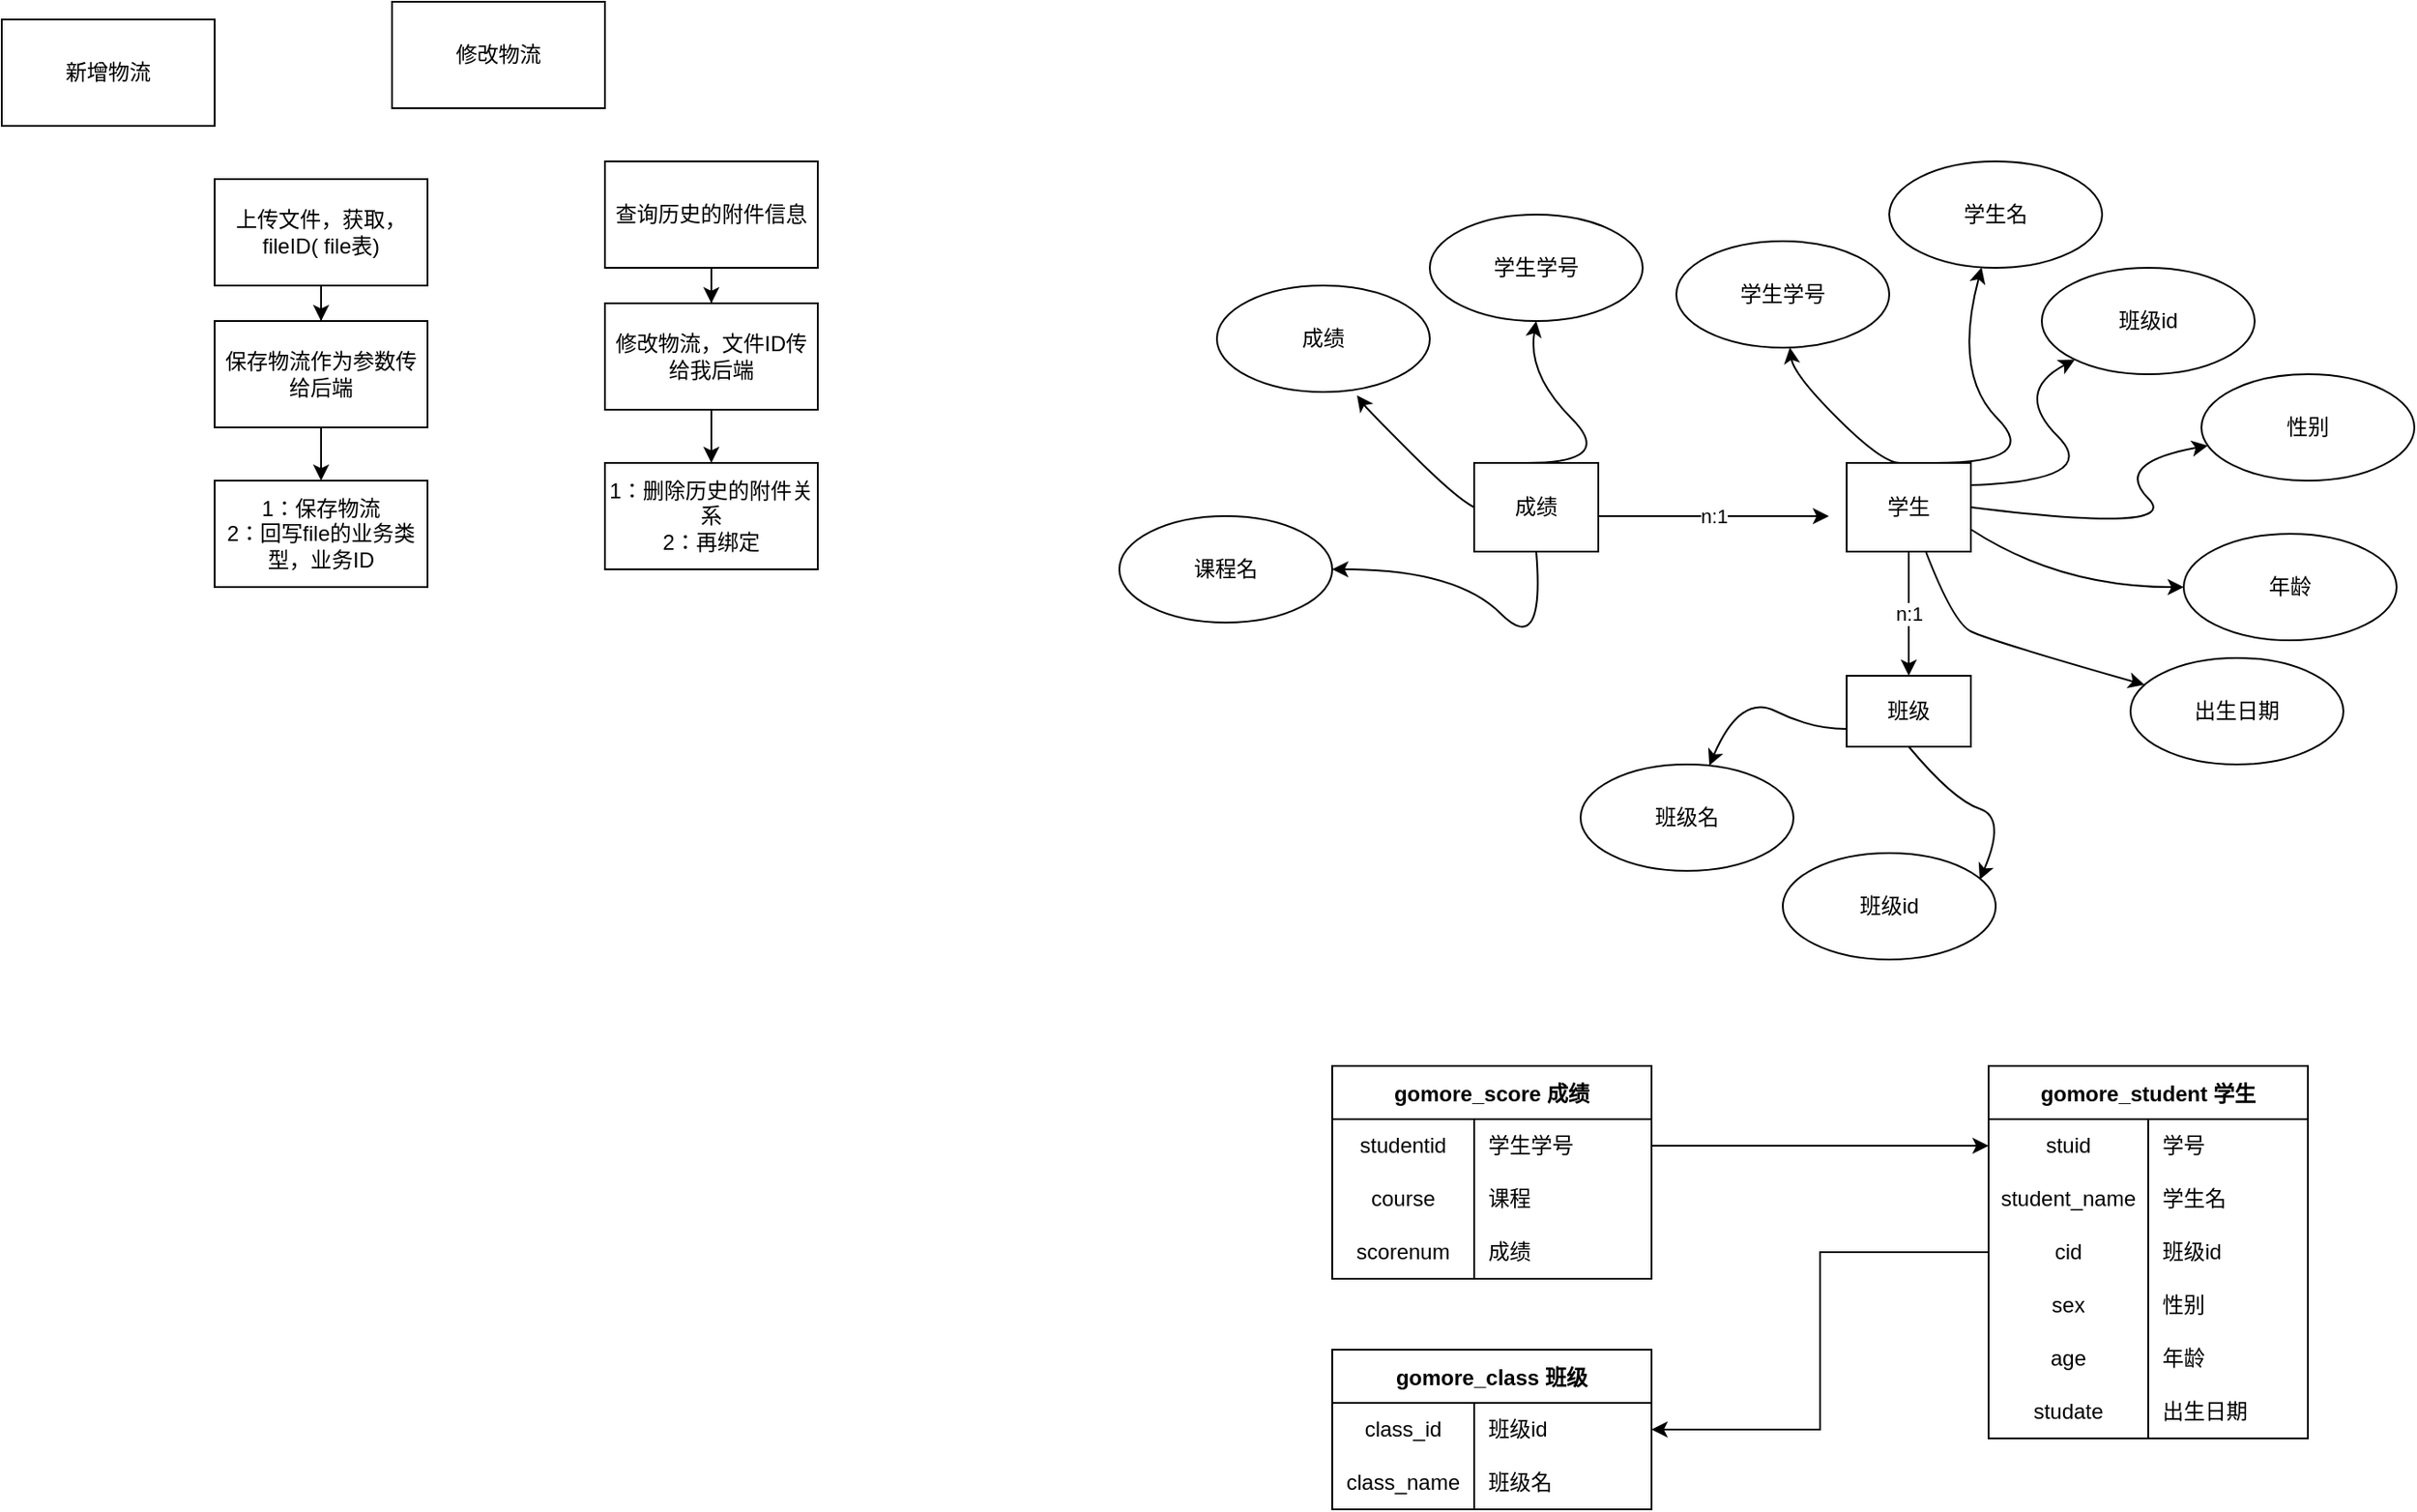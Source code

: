 <mxfile version="20.6.2" type="github">
  <diagram id="e-rQvkOSxxyd8AUDRzNb" name="第 1 页">
    <mxGraphModel dx="1695" dy="1619" grid="1" gridSize="10" guides="1" tooltips="1" connect="1" arrows="1" fold="1" page="1" pageScale="1" pageWidth="827" pageHeight="1169" math="0" shadow="0">
      <root>
        <mxCell id="0" />
        <mxCell id="1" parent="0" />
        <mxCell id="gYatlQwLJc7n-siBaWKI-3" value="gomore_class 班级" style="shape=table;startSize=30;container=1;collapsible=0;childLayout=tableLayout;fixedRows=1;rowLines=0;fontStyle=1;" parent="1" vertex="1">
          <mxGeometry x="40" y="530" width="180" height="90" as="geometry" />
        </mxCell>
        <mxCell id="gYatlQwLJc7n-siBaWKI-4" value="" style="shape=tableRow;horizontal=0;startSize=0;swimlaneHead=0;swimlaneBody=0;top=0;left=0;bottom=0;right=0;collapsible=0;dropTarget=0;fillColor=none;points=[[0,0.5],[1,0.5]];portConstraint=eastwest;" parent="gYatlQwLJc7n-siBaWKI-3" vertex="1">
          <mxGeometry y="30" width="180" height="30" as="geometry" />
        </mxCell>
        <mxCell id="gYatlQwLJc7n-siBaWKI-5" value="class_id" style="shape=partialRectangle;html=1;whiteSpace=wrap;connectable=0;fillColor=none;top=0;left=0;bottom=0;right=0;overflow=hidden;pointerEvents=1;" parent="gYatlQwLJc7n-siBaWKI-4" vertex="1">
          <mxGeometry width="80" height="30" as="geometry">
            <mxRectangle width="80" height="30" as="alternateBounds" />
          </mxGeometry>
        </mxCell>
        <mxCell id="gYatlQwLJc7n-siBaWKI-6" value="班级id" style="shape=partialRectangle;html=1;whiteSpace=wrap;connectable=0;fillColor=none;top=0;left=0;bottom=0;right=0;align=left;spacingLeft=6;overflow=hidden;" parent="gYatlQwLJc7n-siBaWKI-4" vertex="1">
          <mxGeometry x="80" width="100" height="30" as="geometry">
            <mxRectangle width="100" height="30" as="alternateBounds" />
          </mxGeometry>
        </mxCell>
        <mxCell id="gYatlQwLJc7n-siBaWKI-7" value="" style="shape=tableRow;horizontal=0;startSize=0;swimlaneHead=0;swimlaneBody=0;top=0;left=0;bottom=0;right=0;collapsible=0;dropTarget=0;fillColor=none;points=[[0,0.5],[1,0.5]];portConstraint=eastwest;" parent="gYatlQwLJc7n-siBaWKI-3" vertex="1">
          <mxGeometry y="60" width="180" height="30" as="geometry" />
        </mxCell>
        <mxCell id="gYatlQwLJc7n-siBaWKI-8" value="class_name" style="shape=partialRectangle;html=1;whiteSpace=wrap;connectable=0;fillColor=none;top=0;left=0;bottom=0;right=0;overflow=hidden;" parent="gYatlQwLJc7n-siBaWKI-7" vertex="1">
          <mxGeometry width="80" height="30" as="geometry">
            <mxRectangle width="80" height="30" as="alternateBounds" />
          </mxGeometry>
        </mxCell>
        <mxCell id="gYatlQwLJc7n-siBaWKI-9" value="班级名" style="shape=partialRectangle;html=1;whiteSpace=wrap;connectable=0;fillColor=none;top=0;left=0;bottom=0;right=0;align=left;spacingLeft=6;overflow=hidden;" parent="gYatlQwLJc7n-siBaWKI-7" vertex="1">
          <mxGeometry x="80" width="100" height="30" as="geometry">
            <mxRectangle width="100" height="30" as="alternateBounds" />
          </mxGeometry>
        </mxCell>
        <mxCell id="gYatlQwLJc7n-siBaWKI-18" value="gomore_student 学生" style="shape=table;startSize=30;container=1;collapsible=0;childLayout=tableLayout;fixedRows=1;rowLines=0;fontStyle=1;" parent="1" vertex="1">
          <mxGeometry x="410" y="370" width="180" height="210" as="geometry" />
        </mxCell>
        <mxCell id="gYatlQwLJc7n-siBaWKI-19" value="" style="shape=tableRow;horizontal=0;startSize=0;swimlaneHead=0;swimlaneBody=0;top=0;left=0;bottom=0;right=0;collapsible=0;dropTarget=0;fillColor=none;points=[[0,0.5],[1,0.5]];portConstraint=eastwest;" parent="gYatlQwLJc7n-siBaWKI-18" vertex="1">
          <mxGeometry y="30" width="180" height="30" as="geometry" />
        </mxCell>
        <mxCell id="gYatlQwLJc7n-siBaWKI-20" value="stuid" style="shape=partialRectangle;html=1;whiteSpace=wrap;connectable=0;fillColor=none;top=0;left=0;bottom=0;right=0;overflow=hidden;pointerEvents=1;" parent="gYatlQwLJc7n-siBaWKI-19" vertex="1">
          <mxGeometry width="90" height="30" as="geometry">
            <mxRectangle width="90" height="30" as="alternateBounds" />
          </mxGeometry>
        </mxCell>
        <mxCell id="gYatlQwLJc7n-siBaWKI-21" value="学号" style="shape=partialRectangle;html=1;whiteSpace=wrap;connectable=0;fillColor=none;top=0;left=0;bottom=0;right=0;align=left;spacingLeft=6;overflow=hidden;" parent="gYatlQwLJc7n-siBaWKI-19" vertex="1">
          <mxGeometry x="90" width="90" height="30" as="geometry">
            <mxRectangle width="90" height="30" as="alternateBounds" />
          </mxGeometry>
        </mxCell>
        <mxCell id="gYatlQwLJc7n-siBaWKI-22" value="" style="shape=tableRow;horizontal=0;startSize=0;swimlaneHead=0;swimlaneBody=0;top=0;left=0;bottom=0;right=0;collapsible=0;dropTarget=0;fillColor=none;points=[[0,0.5],[1,0.5]];portConstraint=eastwest;" parent="gYatlQwLJc7n-siBaWKI-18" vertex="1">
          <mxGeometry y="60" width="180" height="30" as="geometry" />
        </mxCell>
        <mxCell id="gYatlQwLJc7n-siBaWKI-23" value="student_name" style="shape=partialRectangle;html=1;whiteSpace=wrap;connectable=0;fillColor=none;top=0;left=0;bottom=0;right=0;overflow=hidden;" parent="gYatlQwLJc7n-siBaWKI-22" vertex="1">
          <mxGeometry width="90" height="30" as="geometry">
            <mxRectangle width="90" height="30" as="alternateBounds" />
          </mxGeometry>
        </mxCell>
        <mxCell id="gYatlQwLJc7n-siBaWKI-24" value="学生名" style="shape=partialRectangle;html=1;whiteSpace=wrap;connectable=0;fillColor=none;top=0;left=0;bottom=0;right=0;align=left;spacingLeft=6;overflow=hidden;" parent="gYatlQwLJc7n-siBaWKI-22" vertex="1">
          <mxGeometry x="90" width="90" height="30" as="geometry">
            <mxRectangle width="90" height="30" as="alternateBounds" />
          </mxGeometry>
        </mxCell>
        <mxCell id="gYatlQwLJc7n-siBaWKI-35" value="" style="shape=tableRow;horizontal=0;startSize=0;swimlaneHead=0;swimlaneBody=0;top=0;left=0;bottom=0;right=0;collapsible=0;dropTarget=0;fillColor=none;points=[[0,0.5],[1,0.5]];portConstraint=eastwest;" parent="gYatlQwLJc7n-siBaWKI-18" vertex="1">
          <mxGeometry y="90" width="180" height="30" as="geometry" />
        </mxCell>
        <mxCell id="gYatlQwLJc7n-siBaWKI-36" value="cid" style="shape=partialRectangle;html=1;whiteSpace=wrap;connectable=0;fillColor=none;top=0;left=0;bottom=0;right=0;overflow=hidden;" parent="gYatlQwLJc7n-siBaWKI-35" vertex="1">
          <mxGeometry width="90" height="30" as="geometry">
            <mxRectangle width="90" height="30" as="alternateBounds" />
          </mxGeometry>
        </mxCell>
        <mxCell id="gYatlQwLJc7n-siBaWKI-37" value="班级id" style="shape=partialRectangle;html=1;whiteSpace=wrap;connectable=0;fillColor=none;top=0;left=0;bottom=0;right=0;align=left;spacingLeft=6;overflow=hidden;" parent="gYatlQwLJc7n-siBaWKI-35" vertex="1">
          <mxGeometry x="90" width="90" height="30" as="geometry">
            <mxRectangle width="90" height="30" as="alternateBounds" />
          </mxGeometry>
        </mxCell>
        <mxCell id="gYatlQwLJc7n-siBaWKI-32" value="" style="shape=tableRow;horizontal=0;startSize=0;swimlaneHead=0;swimlaneBody=0;top=0;left=0;bottom=0;right=0;collapsible=0;dropTarget=0;fillColor=none;points=[[0,0.5],[1,0.5]];portConstraint=eastwest;" parent="gYatlQwLJc7n-siBaWKI-18" vertex="1">
          <mxGeometry y="120" width="180" height="30" as="geometry" />
        </mxCell>
        <mxCell id="gYatlQwLJc7n-siBaWKI-33" value="sex" style="shape=partialRectangle;html=1;whiteSpace=wrap;connectable=0;fillColor=none;top=0;left=0;bottom=0;right=0;overflow=hidden;" parent="gYatlQwLJc7n-siBaWKI-32" vertex="1">
          <mxGeometry width="90" height="30" as="geometry">
            <mxRectangle width="90" height="30" as="alternateBounds" />
          </mxGeometry>
        </mxCell>
        <mxCell id="gYatlQwLJc7n-siBaWKI-34" value="性别" style="shape=partialRectangle;html=1;whiteSpace=wrap;connectable=0;fillColor=none;top=0;left=0;bottom=0;right=0;align=left;spacingLeft=6;overflow=hidden;" parent="gYatlQwLJc7n-siBaWKI-32" vertex="1">
          <mxGeometry x="90" width="90" height="30" as="geometry">
            <mxRectangle width="90" height="30" as="alternateBounds" />
          </mxGeometry>
        </mxCell>
        <mxCell id="gYatlQwLJc7n-siBaWKI-29" value="" style="shape=tableRow;horizontal=0;startSize=0;swimlaneHead=0;swimlaneBody=0;top=0;left=0;bottom=0;right=0;collapsible=0;dropTarget=0;fillColor=none;points=[[0,0.5],[1,0.5]];portConstraint=eastwest;" parent="gYatlQwLJc7n-siBaWKI-18" vertex="1">
          <mxGeometry y="150" width="180" height="30" as="geometry" />
        </mxCell>
        <mxCell id="gYatlQwLJc7n-siBaWKI-30" value="age" style="shape=partialRectangle;html=1;whiteSpace=wrap;connectable=0;fillColor=none;top=0;left=0;bottom=0;right=0;overflow=hidden;" parent="gYatlQwLJc7n-siBaWKI-29" vertex="1">
          <mxGeometry width="90" height="30" as="geometry">
            <mxRectangle width="90" height="30" as="alternateBounds" />
          </mxGeometry>
        </mxCell>
        <mxCell id="gYatlQwLJc7n-siBaWKI-31" value="年龄" style="shape=partialRectangle;html=1;whiteSpace=wrap;connectable=0;fillColor=none;top=0;left=0;bottom=0;right=0;align=left;spacingLeft=6;overflow=hidden;" parent="gYatlQwLJc7n-siBaWKI-29" vertex="1">
          <mxGeometry x="90" width="90" height="30" as="geometry">
            <mxRectangle width="90" height="30" as="alternateBounds" />
          </mxGeometry>
        </mxCell>
        <mxCell id="gYatlQwLJc7n-siBaWKI-25" value="" style="shape=tableRow;horizontal=0;startSize=0;swimlaneHead=0;swimlaneBody=0;top=0;left=0;bottom=0;right=0;collapsible=0;dropTarget=0;fillColor=none;points=[[0,0.5],[1,0.5]];portConstraint=eastwest;" parent="gYatlQwLJc7n-siBaWKI-18" vertex="1">
          <mxGeometry y="180" width="180" height="30" as="geometry" />
        </mxCell>
        <mxCell id="gYatlQwLJc7n-siBaWKI-26" value="studate" style="shape=partialRectangle;html=1;whiteSpace=wrap;connectable=0;fillColor=none;top=0;left=0;bottom=0;right=0;overflow=hidden;" parent="gYatlQwLJc7n-siBaWKI-25" vertex="1">
          <mxGeometry width="90" height="30" as="geometry">
            <mxRectangle width="90" height="30" as="alternateBounds" />
          </mxGeometry>
        </mxCell>
        <mxCell id="gYatlQwLJc7n-siBaWKI-27" value="出生日期" style="shape=partialRectangle;html=1;whiteSpace=wrap;connectable=0;fillColor=none;top=0;left=0;bottom=0;right=0;align=left;spacingLeft=6;overflow=hidden;" parent="gYatlQwLJc7n-siBaWKI-25" vertex="1">
          <mxGeometry x="90" width="90" height="30" as="geometry">
            <mxRectangle width="90" height="30" as="alternateBounds" />
          </mxGeometry>
        </mxCell>
        <mxCell id="gYatlQwLJc7n-siBaWKI-38" value="gomore_score 成绩" style="shape=table;startSize=30;container=1;collapsible=0;childLayout=tableLayout;fixedRows=1;rowLines=0;fontStyle=1;" parent="1" vertex="1">
          <mxGeometry x="40" y="370" width="180" height="120" as="geometry" />
        </mxCell>
        <mxCell id="gYatlQwLJc7n-siBaWKI-39" value="" style="shape=tableRow;horizontal=0;startSize=0;swimlaneHead=0;swimlaneBody=0;top=0;left=0;bottom=0;right=0;collapsible=0;dropTarget=0;fillColor=none;points=[[0,0.5],[1,0.5]];portConstraint=eastwest;" parent="gYatlQwLJc7n-siBaWKI-38" vertex="1">
          <mxGeometry y="30" width="180" height="30" as="geometry" />
        </mxCell>
        <mxCell id="gYatlQwLJc7n-siBaWKI-40" value="studentid" style="shape=partialRectangle;html=1;whiteSpace=wrap;connectable=0;fillColor=none;top=0;left=0;bottom=0;right=0;overflow=hidden;pointerEvents=1;" parent="gYatlQwLJc7n-siBaWKI-39" vertex="1">
          <mxGeometry width="80" height="30" as="geometry">
            <mxRectangle width="80" height="30" as="alternateBounds" />
          </mxGeometry>
        </mxCell>
        <mxCell id="gYatlQwLJc7n-siBaWKI-41" value="学生学号" style="shape=partialRectangle;html=1;whiteSpace=wrap;connectable=0;fillColor=none;top=0;left=0;bottom=0;right=0;align=left;spacingLeft=6;overflow=hidden;" parent="gYatlQwLJc7n-siBaWKI-39" vertex="1">
          <mxGeometry x="80" width="100" height="30" as="geometry">
            <mxRectangle width="100" height="30" as="alternateBounds" />
          </mxGeometry>
        </mxCell>
        <mxCell id="gYatlQwLJc7n-siBaWKI-42" value="" style="shape=tableRow;horizontal=0;startSize=0;swimlaneHead=0;swimlaneBody=0;top=0;left=0;bottom=0;right=0;collapsible=0;dropTarget=0;fillColor=none;points=[[0,0.5],[1,0.5]];portConstraint=eastwest;" parent="gYatlQwLJc7n-siBaWKI-38" vertex="1">
          <mxGeometry y="60" width="180" height="30" as="geometry" />
        </mxCell>
        <mxCell id="gYatlQwLJc7n-siBaWKI-43" value="course" style="shape=partialRectangle;html=1;whiteSpace=wrap;connectable=0;fillColor=none;top=0;left=0;bottom=0;right=0;overflow=hidden;" parent="gYatlQwLJc7n-siBaWKI-42" vertex="1">
          <mxGeometry width="80" height="30" as="geometry">
            <mxRectangle width="80" height="30" as="alternateBounds" />
          </mxGeometry>
        </mxCell>
        <mxCell id="gYatlQwLJc7n-siBaWKI-44" value="课程" style="shape=partialRectangle;html=1;whiteSpace=wrap;connectable=0;fillColor=none;top=0;left=0;bottom=0;right=0;align=left;spacingLeft=6;overflow=hidden;" parent="gYatlQwLJc7n-siBaWKI-42" vertex="1">
          <mxGeometry x="80" width="100" height="30" as="geometry">
            <mxRectangle width="100" height="30" as="alternateBounds" />
          </mxGeometry>
        </mxCell>
        <mxCell id="gYatlQwLJc7n-siBaWKI-45" value="" style="shape=tableRow;horizontal=0;startSize=0;swimlaneHead=0;swimlaneBody=0;top=0;left=0;bottom=0;right=0;collapsible=0;dropTarget=0;fillColor=none;points=[[0,0.5],[1,0.5]];portConstraint=eastwest;" parent="gYatlQwLJc7n-siBaWKI-38" vertex="1">
          <mxGeometry y="90" width="180" height="30" as="geometry" />
        </mxCell>
        <mxCell id="gYatlQwLJc7n-siBaWKI-46" value="scorenum" style="shape=partialRectangle;html=1;whiteSpace=wrap;connectable=0;fillColor=none;top=0;left=0;bottom=0;right=0;overflow=hidden;" parent="gYatlQwLJc7n-siBaWKI-45" vertex="1">
          <mxGeometry width="80" height="30" as="geometry">
            <mxRectangle width="80" height="30" as="alternateBounds" />
          </mxGeometry>
        </mxCell>
        <mxCell id="gYatlQwLJc7n-siBaWKI-47" value="成绩" style="shape=partialRectangle;html=1;whiteSpace=wrap;connectable=0;fillColor=none;top=0;left=0;bottom=0;right=0;align=left;spacingLeft=6;overflow=hidden;" parent="gYatlQwLJc7n-siBaWKI-45" vertex="1">
          <mxGeometry x="80" width="100" height="30" as="geometry">
            <mxRectangle width="100" height="30" as="alternateBounds" />
          </mxGeometry>
        </mxCell>
        <mxCell id="Xu0YT8xujjfG5jZt2z8L-7" style="edgeStyle=orthogonalEdgeStyle;rounded=0;orthogonalLoop=1;jettySize=auto;html=1;exitX=1;exitY=0.5;exitDx=0;exitDy=0;" parent="1" source="gYatlQwLJc7n-siBaWKI-39" target="gYatlQwLJc7n-siBaWKI-19" edge="1">
          <mxGeometry relative="1" as="geometry" />
        </mxCell>
        <mxCell id="Xu0YT8xujjfG5jZt2z8L-12" style="edgeStyle=orthogonalEdgeStyle;rounded=0;orthogonalLoop=1;jettySize=auto;html=1;exitX=0;exitY=0.5;exitDx=0;exitDy=0;entryX=1;entryY=0.5;entryDx=0;entryDy=0;" parent="1" source="gYatlQwLJc7n-siBaWKI-35" target="gYatlQwLJc7n-siBaWKI-4" edge="1">
          <mxGeometry relative="1" as="geometry">
            <mxPoint x="250" y="195" as="sourcePoint" />
            <mxPoint x="390" y="280" as="targetPoint" />
          </mxGeometry>
        </mxCell>
        <mxCell id="Xu0YT8xujjfG5jZt2z8L-34" value="成绩" style="rounded=0;whiteSpace=wrap;html=1;" parent="1" vertex="1">
          <mxGeometry x="120" y="30" width="70" height="50" as="geometry" />
        </mxCell>
        <mxCell id="Xu0YT8xujjfG5jZt2z8L-35" value="学生学号" style="ellipse;whiteSpace=wrap;html=1;rounded=0;" parent="1" vertex="1">
          <mxGeometry x="95" y="-110" width="120" height="60" as="geometry" />
        </mxCell>
        <mxCell id="Xu0YT8xujjfG5jZt2z8L-37" value="成绩" style="ellipse;whiteSpace=wrap;html=1;rounded=0;" parent="1" vertex="1">
          <mxGeometry x="-25" y="-70" width="120" height="60" as="geometry" />
        </mxCell>
        <mxCell id="Xu0YT8xujjfG5jZt2z8L-39" value="课程名" style="ellipse;whiteSpace=wrap;html=1;rounded=0;" parent="1" vertex="1">
          <mxGeometry x="-80" y="60" width="120" height="60" as="geometry" />
        </mxCell>
        <mxCell id="Xu0YT8xujjfG5jZt2z8L-43" value="n:1" style="endArrow=classic;html=1;rounded=0;" parent="1" edge="1">
          <mxGeometry relative="1" as="geometry">
            <mxPoint x="190" y="60" as="sourcePoint" />
            <mxPoint x="320" y="60" as="targetPoint" />
          </mxGeometry>
        </mxCell>
        <mxCell id="Xu0YT8xujjfG5jZt2z8L-44" value="n:1" style="edgeLabel;resizable=0;html=1;align=center;verticalAlign=middle;" parent="Xu0YT8xujjfG5jZt2z8L-43" connectable="0" vertex="1">
          <mxGeometry relative="1" as="geometry" />
        </mxCell>
        <mxCell id="Xu0YT8xujjfG5jZt2z8L-45" value="学生" style="rounded=0;whiteSpace=wrap;html=1;" parent="1" vertex="1">
          <mxGeometry x="330" y="30" width="70" height="50" as="geometry" />
        </mxCell>
        <mxCell id="Xu0YT8xujjfG5jZt2z8L-46" value="学生名" style="ellipse;whiteSpace=wrap;html=1;rounded=0;" parent="1" vertex="1">
          <mxGeometry x="354" y="-140" width="120" height="60" as="geometry" />
        </mxCell>
        <mxCell id="Xu0YT8xujjfG5jZt2z8L-48" value="学生学号" style="ellipse;whiteSpace=wrap;html=1;rounded=0;" parent="1" vertex="1">
          <mxGeometry x="234" y="-95" width="120" height="60" as="geometry" />
        </mxCell>
        <mxCell id="Xu0YT8xujjfG5jZt2z8L-50" value="班级id" style="ellipse;whiteSpace=wrap;html=1;rounded=0;" parent="1" vertex="1">
          <mxGeometry x="440" y="-80" width="120" height="60" as="geometry" />
        </mxCell>
        <mxCell id="Xu0YT8xujjfG5jZt2z8L-52" value="性别" style="ellipse;whiteSpace=wrap;html=1;rounded=0;" parent="1" vertex="1">
          <mxGeometry x="530" y="-20" width="120" height="60" as="geometry" />
        </mxCell>
        <mxCell id="Xu0YT8xujjfG5jZt2z8L-54" value="年龄" style="ellipse;whiteSpace=wrap;html=1;rounded=0;" parent="1" vertex="1">
          <mxGeometry x="520" y="70" width="120" height="60" as="geometry" />
        </mxCell>
        <mxCell id="Xu0YT8xujjfG5jZt2z8L-57" value="出生日期" style="ellipse;whiteSpace=wrap;html=1;rounded=0;" parent="1" vertex="1">
          <mxGeometry x="490" y="140" width="120" height="60" as="geometry" />
        </mxCell>
        <mxCell id="Xu0YT8xujjfG5jZt2z8L-60" value="" style="curved=1;endArrow=classic;html=1;rounded=0;entryX=0.5;entryY=1;entryDx=0;entryDy=0;" parent="1" target="Xu0YT8xujjfG5jZt2z8L-35" edge="1">
          <mxGeometry width="50" height="50" relative="1" as="geometry">
            <mxPoint x="150" y="30" as="sourcePoint" />
            <mxPoint x="160" y="-30" as="targetPoint" />
            <Array as="points">
              <mxPoint x="200" y="30" />
              <mxPoint x="150" y="-20" />
            </Array>
          </mxGeometry>
        </mxCell>
        <mxCell id="Xu0YT8xujjfG5jZt2z8L-63" value="" style="curved=1;endArrow=classic;html=1;rounded=0;exitX=0;exitY=0.5;exitDx=0;exitDy=0;entryX=0.658;entryY=1.033;entryDx=0;entryDy=0;entryPerimeter=0;" parent="1" source="Xu0YT8xujjfG5jZt2z8L-34" target="Xu0YT8xujjfG5jZt2z8L-37" edge="1">
          <mxGeometry width="50" height="50" relative="1" as="geometry">
            <mxPoint x="60" y="50" as="sourcePoint" />
            <mxPoint x="110" as="targetPoint" />
            <Array as="points">
              <mxPoint x="110" y="50" />
              <mxPoint x="60" />
            </Array>
          </mxGeometry>
        </mxCell>
        <mxCell id="Xu0YT8xujjfG5jZt2z8L-64" value="" style="curved=1;endArrow=classic;html=1;rounded=0;exitX=0.5;exitY=1;exitDx=0;exitDy=0;" parent="1" source="Xu0YT8xujjfG5jZt2z8L-34" target="Xu0YT8xujjfG5jZt2z8L-39" edge="1">
          <mxGeometry width="50" height="50" relative="1" as="geometry">
            <mxPoint x="110" y="140" as="sourcePoint" />
            <mxPoint x="160" y="90" as="targetPoint" />
            <Array as="points">
              <mxPoint x="160" y="140" />
              <mxPoint x="110" y="90" />
            </Array>
          </mxGeometry>
        </mxCell>
        <mxCell id="Xu0YT8xujjfG5jZt2z8L-65" value="" style="curved=1;endArrow=classic;html=1;rounded=0;exitX=0.429;exitY=0;exitDx=0;exitDy=0;exitPerimeter=0;" parent="1" source="Xu0YT8xujjfG5jZt2z8L-45" target="Xu0YT8xujjfG5jZt2z8L-48" edge="1">
          <mxGeometry width="50" height="50" relative="1" as="geometry">
            <mxPoint x="300" y="30" as="sourcePoint" />
            <mxPoint x="350" y="-20" as="targetPoint" />
            <Array as="points">
              <mxPoint x="350" y="30" />
              <mxPoint x="300" y="-20" />
            </Array>
          </mxGeometry>
        </mxCell>
        <mxCell id="Xu0YT8xujjfG5jZt2z8L-66" value="" style="curved=1;endArrow=classic;html=1;rounded=0;exitX=0.714;exitY=0;exitDx=0;exitDy=0;exitPerimeter=0;" parent="1" source="Xu0YT8xujjfG5jZt2z8L-45" target="Xu0YT8xujjfG5jZt2z8L-46" edge="1">
          <mxGeometry width="50" height="50" relative="1" as="geometry">
            <mxPoint x="390" y="30" as="sourcePoint" />
            <mxPoint x="440" y="-20" as="targetPoint" />
            <Array as="points">
              <mxPoint x="440" y="30" />
              <mxPoint x="390" y="-20" />
            </Array>
          </mxGeometry>
        </mxCell>
        <mxCell id="Xu0YT8xujjfG5jZt2z8L-67" value="" style="curved=1;endArrow=classic;html=1;rounded=0;exitX=1;exitY=0.25;exitDx=0;exitDy=0;" parent="1" source="Xu0YT8xujjfG5jZt2z8L-45" target="Xu0YT8xujjfG5jZt2z8L-50" edge="1">
          <mxGeometry width="50" height="50" relative="1" as="geometry">
            <mxPoint x="424" y="40" as="sourcePoint" />
            <mxPoint x="474" y="-10" as="targetPoint" />
            <Array as="points">
              <mxPoint x="474" y="40" />
              <mxPoint x="424" y="-10" />
            </Array>
          </mxGeometry>
        </mxCell>
        <mxCell id="Xu0YT8xujjfG5jZt2z8L-68" value="" style="curved=1;endArrow=classic;html=1;rounded=0;exitX=1;exitY=0.5;exitDx=0;exitDy=0;" parent="1" source="Xu0YT8xujjfG5jZt2z8L-45" target="Xu0YT8xujjfG5jZt2z8L-52" edge="1">
          <mxGeometry width="50" height="50" relative="1" as="geometry">
            <mxPoint x="480" y="80" as="sourcePoint" />
            <mxPoint x="530" y="30" as="targetPoint" />
            <Array as="points">
              <mxPoint x="520" y="70" />
              <mxPoint x="480" y="30" />
            </Array>
          </mxGeometry>
        </mxCell>
        <mxCell id="Xu0YT8xujjfG5jZt2z8L-69" value="" style="curved=1;endArrow=classic;html=1;rounded=0;exitX=1;exitY=0.75;exitDx=0;exitDy=0;" parent="1" source="Xu0YT8xujjfG5jZt2z8L-45" target="Xu0YT8xujjfG5jZt2z8L-54" edge="1">
          <mxGeometry width="50" height="50" relative="1" as="geometry">
            <mxPoint x="430" y="130" as="sourcePoint" />
            <mxPoint x="480" y="80" as="targetPoint" />
            <Array as="points">
              <mxPoint x="450" y="100" />
            </Array>
          </mxGeometry>
        </mxCell>
        <mxCell id="Xu0YT8xujjfG5jZt2z8L-70" value="" style="curved=1;endArrow=classic;html=1;rounded=0;" parent="1" source="Xu0YT8xujjfG5jZt2z8L-45" target="Xu0YT8xujjfG5jZt2z8L-57" edge="1">
          <mxGeometry width="50" height="50" relative="1" as="geometry">
            <mxPoint x="340" y="100" as="sourcePoint" />
            <mxPoint x="420" y="140" as="targetPoint" />
            <Array as="points">
              <mxPoint x="390" y="120" />
              <mxPoint x="410" y="130" />
            </Array>
          </mxGeometry>
        </mxCell>
        <mxCell id="Xu0YT8xujjfG5jZt2z8L-71" value="" style="endArrow=classic;html=1;rounded=0;exitX=0.5;exitY=1;exitDx=0;exitDy=0;" parent="1" source="Xu0YT8xujjfG5jZt2z8L-45" target="Xu0YT8xujjfG5jZt2z8L-73" edge="1">
          <mxGeometry relative="1" as="geometry">
            <mxPoint x="310" y="120" as="sourcePoint" />
            <mxPoint x="365" y="150" as="targetPoint" />
          </mxGeometry>
        </mxCell>
        <mxCell id="Xu0YT8xujjfG5jZt2z8L-72" value="n:1" style="edgeLabel;resizable=0;html=1;align=center;verticalAlign=middle;" parent="Xu0YT8xujjfG5jZt2z8L-71" connectable="0" vertex="1">
          <mxGeometry relative="1" as="geometry" />
        </mxCell>
        <mxCell id="Xu0YT8xujjfG5jZt2z8L-73" value="班级" style="rounded=0;whiteSpace=wrap;html=1;" parent="1" vertex="1">
          <mxGeometry x="330" y="150" width="70" height="40" as="geometry" />
        </mxCell>
        <mxCell id="Xu0YT8xujjfG5jZt2z8L-76" value="班级id" style="ellipse;whiteSpace=wrap;html=1;rounded=0;" parent="1" vertex="1">
          <mxGeometry x="294" y="250" width="120" height="60" as="geometry" />
        </mxCell>
        <mxCell id="Xu0YT8xujjfG5jZt2z8L-78" value="班级名" style="ellipse;whiteSpace=wrap;html=1;rounded=0;" parent="1" vertex="1">
          <mxGeometry x="180" y="200" width="120" height="60" as="geometry" />
        </mxCell>
        <mxCell id="Xu0YT8xujjfG5jZt2z8L-82" value="" style="curved=1;endArrow=classic;html=1;rounded=0;exitX=0;exitY=0.75;exitDx=0;exitDy=0;" parent="1" source="Xu0YT8xujjfG5jZt2z8L-73" target="Xu0YT8xujjfG5jZt2z8L-78" edge="1">
          <mxGeometry width="50" height="50" relative="1" as="geometry">
            <mxPoint x="260" y="190" as="sourcePoint" />
            <mxPoint x="310" y="140" as="targetPoint" />
            <Array as="points">
              <mxPoint x="310" y="180" />
              <mxPoint x="270" y="160" />
            </Array>
          </mxGeometry>
        </mxCell>
        <mxCell id="Xu0YT8xujjfG5jZt2z8L-83" value="" style="curved=1;endArrow=classic;html=1;rounded=0;exitX=0.5;exitY=1;exitDx=0;exitDy=0;entryX=0.925;entryY=0.25;entryDx=0;entryDy=0;entryPerimeter=0;" parent="1" source="Xu0YT8xujjfG5jZt2z8L-73" target="Xu0YT8xujjfG5jZt2z8L-76" edge="1">
          <mxGeometry width="50" height="50" relative="1" as="geometry">
            <mxPoint x="410" y="240" as="sourcePoint" />
            <mxPoint x="460" y="190" as="targetPoint" />
            <Array as="points">
              <mxPoint x="390" y="220" />
              <mxPoint x="420" y="230" />
            </Array>
          </mxGeometry>
        </mxCell>
        <mxCell id="FR3pxjVzpBC9UCpP8SWE-4" style="edgeStyle=orthogonalEdgeStyle;rounded=0;orthogonalLoop=1;jettySize=auto;html=1;" edge="1" parent="1" source="FR3pxjVzpBC9UCpP8SWE-1" target="FR3pxjVzpBC9UCpP8SWE-3">
          <mxGeometry relative="1" as="geometry" />
        </mxCell>
        <mxCell id="FR3pxjVzpBC9UCpP8SWE-1" value="上传文件，获取，fileID( file表)" style="rounded=0;whiteSpace=wrap;html=1;" vertex="1" parent="1">
          <mxGeometry x="-590" y="-130" width="120" height="60" as="geometry" />
        </mxCell>
        <mxCell id="FR3pxjVzpBC9UCpP8SWE-6" style="edgeStyle=orthogonalEdgeStyle;rounded=0;orthogonalLoop=1;jettySize=auto;html=1;" edge="1" parent="1" source="FR3pxjVzpBC9UCpP8SWE-3" target="FR3pxjVzpBC9UCpP8SWE-5">
          <mxGeometry relative="1" as="geometry" />
        </mxCell>
        <mxCell id="FR3pxjVzpBC9UCpP8SWE-3" value="保存物流作为参数传给后端" style="rounded=0;whiteSpace=wrap;html=1;" vertex="1" parent="1">
          <mxGeometry x="-590" y="-50" width="120" height="60" as="geometry" />
        </mxCell>
        <mxCell id="FR3pxjVzpBC9UCpP8SWE-5" value="1：保存物流&lt;br&gt;2：回写file的业务类型，业务ID" style="rounded=0;whiteSpace=wrap;html=1;" vertex="1" parent="1">
          <mxGeometry x="-590" y="40" width="120" height="60" as="geometry" />
        </mxCell>
        <mxCell id="FR3pxjVzpBC9UCpP8SWE-7" value="新增物流" style="rounded=0;whiteSpace=wrap;html=1;" vertex="1" parent="1">
          <mxGeometry x="-710" y="-220" width="120" height="60" as="geometry" />
        </mxCell>
        <mxCell id="FR3pxjVzpBC9UCpP8SWE-8" style="edgeStyle=orthogonalEdgeStyle;rounded=0;orthogonalLoop=1;jettySize=auto;html=1;" edge="1" parent="1" source="FR3pxjVzpBC9UCpP8SWE-9" target="FR3pxjVzpBC9UCpP8SWE-11">
          <mxGeometry relative="1" as="geometry" />
        </mxCell>
        <mxCell id="FR3pxjVzpBC9UCpP8SWE-9" value="查询历史的附件信息" style="rounded=0;whiteSpace=wrap;html=1;" vertex="1" parent="1">
          <mxGeometry x="-370" y="-140" width="120" height="60" as="geometry" />
        </mxCell>
        <mxCell id="FR3pxjVzpBC9UCpP8SWE-10" style="edgeStyle=orthogonalEdgeStyle;rounded=0;orthogonalLoop=1;jettySize=auto;html=1;" edge="1" parent="1" source="FR3pxjVzpBC9UCpP8SWE-11" target="FR3pxjVzpBC9UCpP8SWE-12">
          <mxGeometry relative="1" as="geometry" />
        </mxCell>
        <mxCell id="FR3pxjVzpBC9UCpP8SWE-11" value="修改物流，文件ID传给我后端" style="rounded=0;whiteSpace=wrap;html=1;" vertex="1" parent="1">
          <mxGeometry x="-370" y="-60" width="120" height="60" as="geometry" />
        </mxCell>
        <mxCell id="FR3pxjVzpBC9UCpP8SWE-12" value="1：删除历史的附件关系&lt;br&gt;2：再绑定" style="rounded=0;whiteSpace=wrap;html=1;" vertex="1" parent="1">
          <mxGeometry x="-370" y="30" width="120" height="60" as="geometry" />
        </mxCell>
        <mxCell id="FR3pxjVzpBC9UCpP8SWE-13" value="修改物流" style="rounded=0;whiteSpace=wrap;html=1;" vertex="1" parent="1">
          <mxGeometry x="-490" y="-230" width="120" height="60" as="geometry" />
        </mxCell>
      </root>
    </mxGraphModel>
  </diagram>
</mxfile>
